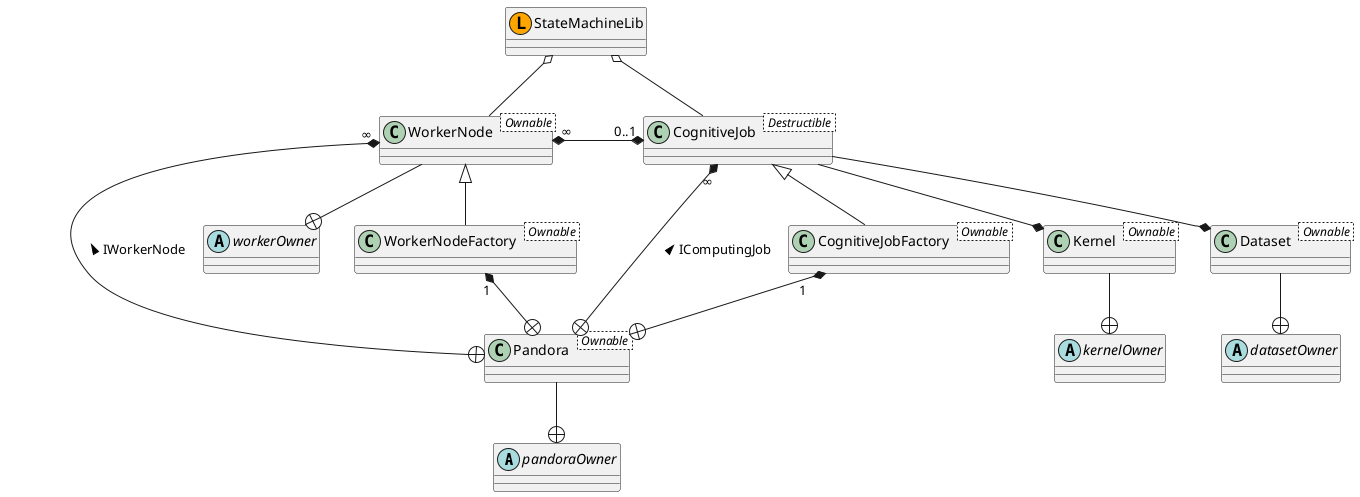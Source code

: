@startuml

abstract pandoraOwner

class Pandora< Ownable >
class CognitiveJobFactory< Ownable >
class WorkerNodeFactory< Ownable >

Pandora -down-+ pandoraOwner
Pandora +-up-* "1" CognitiveJobFactory
Pandora +-up-* "1" WorkerNodeFactory

class WorkerNode< Ownable >
class CognitiveJob< Destructible >

Pandora +-left-* "∞" WorkerNode: IWorkerNode >
Pandora +-right-* "∞" CognitiveJob: IComputingJob >

CognitiveJobFactory -up-|> CognitiveJob
WorkerNodeFactory -up-|> WorkerNode

WorkerNode "∞" *-right-* "0..1" CognitiveJob

abstract workerOwner
WorkerNode -down-+ workerOwner

class StateMachineLib << (L,orange >>

WorkerNode -up-o StateMachineLib
CognitiveJob -up-o StateMachineLib

class Kernel< Ownable >
class Dataset< Ownable >

CognitiveJob -down-* Kernel
CognitiveJob -down-* Dataset

abstract kernelOwner
abstract datasetOwner

Kernel -down-+ kernelOwner
Dataset -down-+ datasetOwner

@enduml